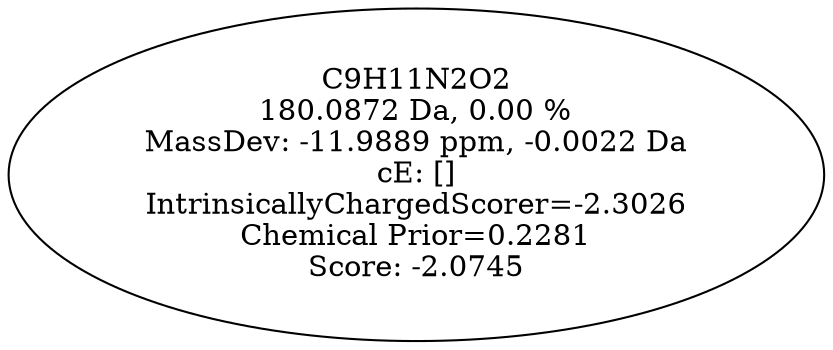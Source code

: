 strict digraph {
v1 [label="C9H11N2O2\n180.0872 Da, 0.00 %\nMassDev: -11.9889 ppm, -0.0022 Da\ncE: []\nIntrinsicallyChargedScorer=-2.3026\nChemical Prior=0.2281\nScore: -2.0745"];
}